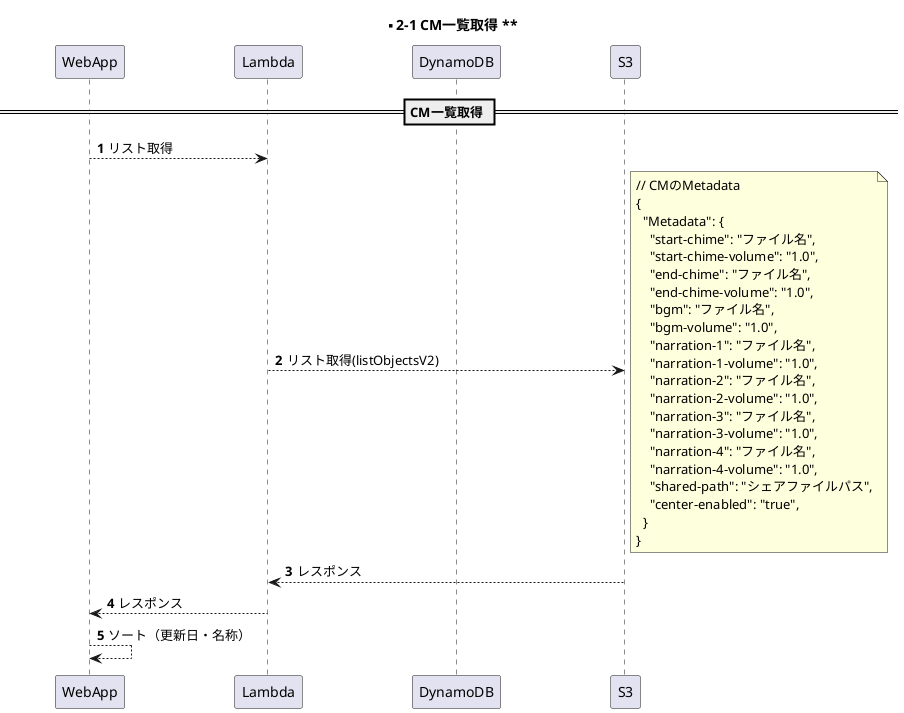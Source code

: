 @startuml s2-1

participant WebApp order 1
participant Lambda order 2
participant DynamoDB order 3
participant S3 order 4
skinparam ParticipantPadding 50
autonumber

title ** 2-1 CM一覧取得 **

== CM一覧取得 ==
WebApp --> Lambda: リスト取得
Lambda --> S3: リスト取得(listObjectsV2)
note right
// CMのMetadata
{
  "Metadata": {
    "start-chime": "ファイル名",
    "start-chime-volume": "1.0",
    "end-chime": "ファイル名",
    "end-chime-volume": "1.0",
    "bgm": "ファイル名",
    "bgm-volume": "1.0",
    "narration-1": "ファイル名",
    "narration-1-volume": "1.0",
    "narration-2": "ファイル名",
    "narration-2-volume": "1.0",
    "narration-3": "ファイル名",
    "narration-3-volume": "1.0",
    "narration-4": "ファイル名",
    "narration-4-volume": "1.0",
    "shared-path": "シェアファイルパス",
    "center-enabled": "true",
  }
}
end note
Lambda <-- S3: レスポンス
WebApp <-- Lambda: レスポンス
WebApp --> WebApp: ソート（更新日・名称）

@enduml